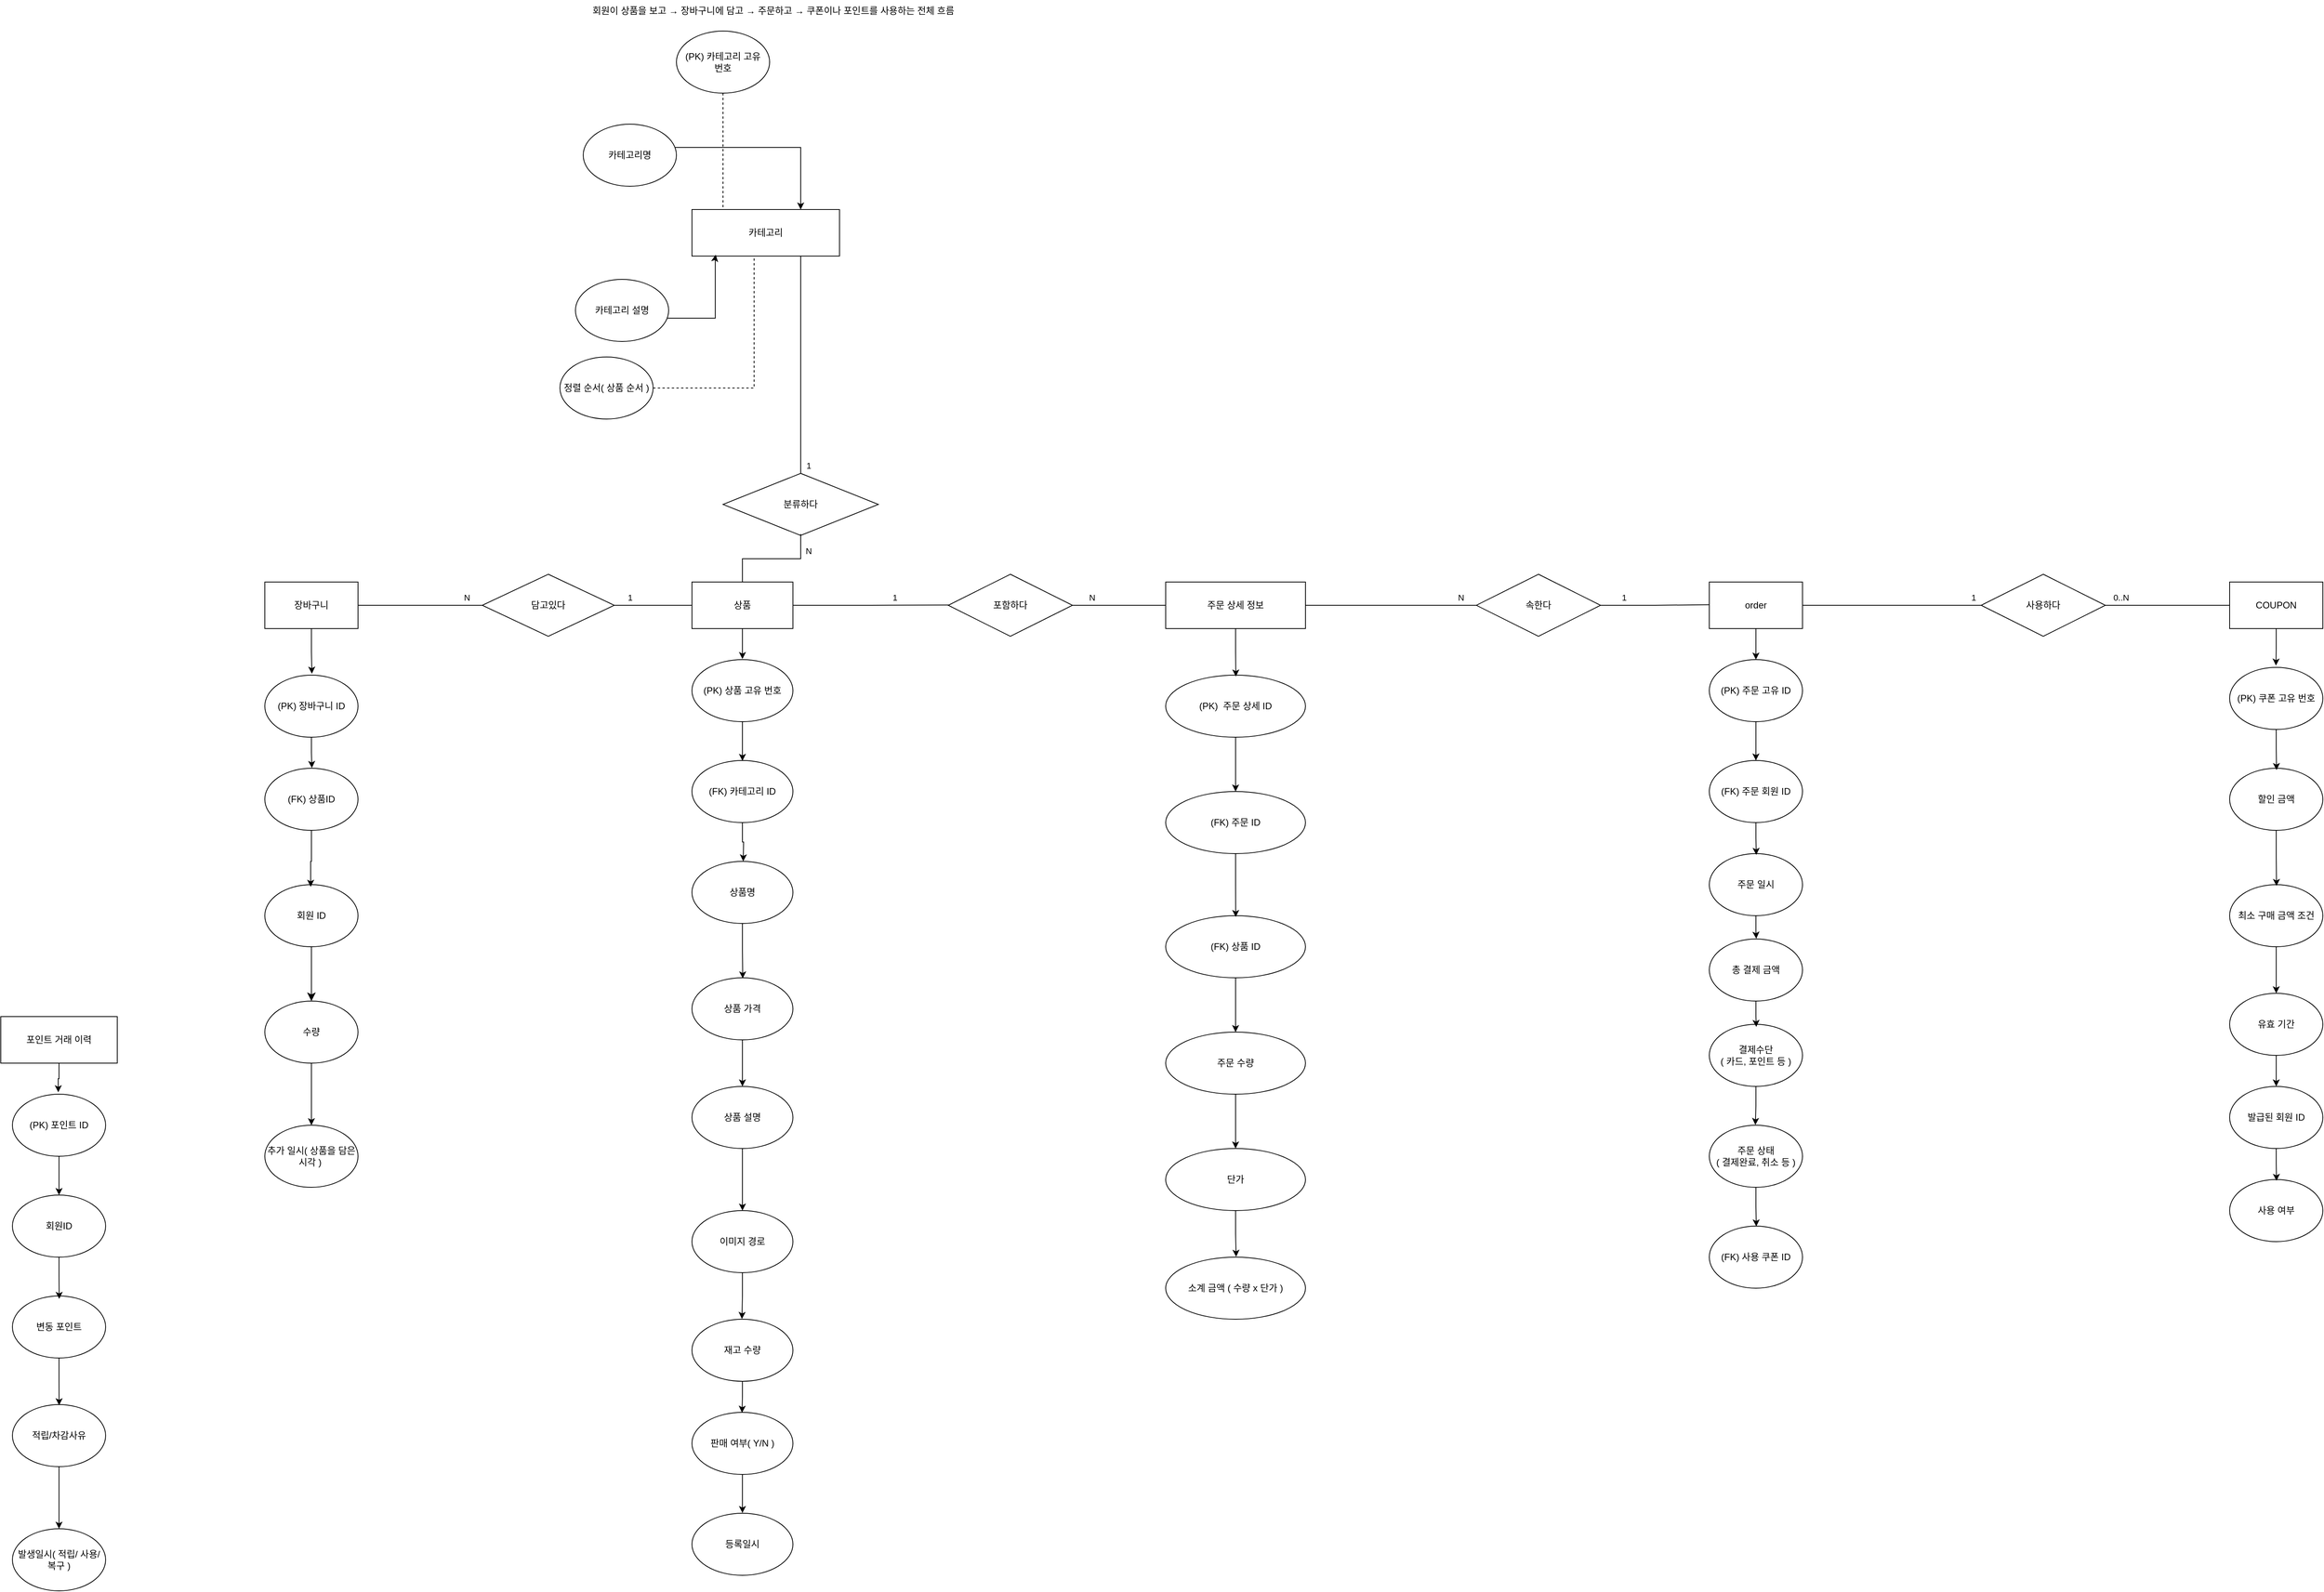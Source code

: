<mxfile version="28.2.8">
  <diagram name="페이지-1" id="1E5nxSzmwWhJXe0eH9Uy">
    <mxGraphModel dx="2780" dy="2992" grid="1" gridSize="10" guides="1" tooltips="1" connect="1" arrows="1" fold="1" page="1" pageScale="1" pageWidth="827" pageHeight="1169" math="0" shadow="0">
      <root>
        <mxCell id="0" />
        <mxCell id="1" parent="0" />
        <mxCell id="8ZODNKoXSi0vi0gIEt4L-1" value="회원이 상품을 보고 → 장바구니에 담고 → 주문하고 → 쿠폰이나 포인트를 사용하는 전체 흐름" style="text;whiteSpace=wrap;html=1;" vertex="1" parent="1">
          <mxGeometry x="940" y="200" width="500" height="40" as="geometry" />
        </mxCell>
        <mxCell id="8ZODNKoXSi0vi0gIEt4L-2" value="카테고리" style="rounded=0;whiteSpace=wrap;html=1;" vertex="1" parent="1">
          <mxGeometry x="1070" y="470" width="190" height="60" as="geometry" />
        </mxCell>
        <mxCell id="8ZODNKoXSi0vi0gIEt4L-3" style="edgeStyle=orthogonalEdgeStyle;rounded=0;orthogonalLoop=1;jettySize=auto;html=1;" edge="1" parent="1" source="8ZODNKoXSi0vi0gIEt4L-4" target="8ZODNKoXSi0vi0gIEt4L-2">
          <mxGeometry relative="1" as="geometry">
            <Array as="points">
              <mxPoint x="1210" y="390" />
            </Array>
          </mxGeometry>
        </mxCell>
        <mxCell id="8ZODNKoXSi0vi0gIEt4L-4" value="카테고리명" style="ellipse;whiteSpace=wrap;html=1;" vertex="1" parent="1">
          <mxGeometry x="930" y="360" width="120" height="80" as="geometry" />
        </mxCell>
        <mxCell id="8ZODNKoXSi0vi0gIEt4L-5" style="edgeStyle=orthogonalEdgeStyle;rounded=0;orthogonalLoop=1;jettySize=auto;html=1;dashed=1;endArrow=none;endFill=0;" edge="1" parent="1" source="8ZODNKoXSi0vi0gIEt4L-6" target="8ZODNKoXSi0vi0gIEt4L-2">
          <mxGeometry relative="1" as="geometry">
            <Array as="points">
              <mxPoint x="1110" y="430" />
              <mxPoint x="1110" y="430" />
            </Array>
          </mxGeometry>
        </mxCell>
        <mxCell id="8ZODNKoXSi0vi0gIEt4L-6" value="(PK) 카테고리 고유&lt;div&gt;번호&lt;/div&gt;" style="ellipse;whiteSpace=wrap;html=1;" vertex="1" parent="1">
          <mxGeometry x="1050" y="240" width="120" height="80" as="geometry" />
        </mxCell>
        <mxCell id="8ZODNKoXSi0vi0gIEt4L-7" value="카테고리 설명" style="ellipse;whiteSpace=wrap;html=1;" vertex="1" parent="1">
          <mxGeometry x="920" y="560" width="120" height="80" as="geometry" />
        </mxCell>
        <mxCell id="8ZODNKoXSi0vi0gIEt4L-8" style="edgeStyle=orthogonalEdgeStyle;rounded=0;orthogonalLoop=1;jettySize=auto;html=1;entryX=0.161;entryY=0.97;entryDx=0;entryDy=0;entryPerimeter=0;" edge="1" parent="1" source="8ZODNKoXSi0vi0gIEt4L-7" target="8ZODNKoXSi0vi0gIEt4L-2">
          <mxGeometry relative="1" as="geometry">
            <Array as="points">
              <mxPoint x="1100" y="610" />
              <mxPoint x="1100" y="532" />
            </Array>
          </mxGeometry>
        </mxCell>
        <mxCell id="8ZODNKoXSi0vi0gIEt4L-9" value="정렬 순서( 상품 순서 )" style="ellipse;whiteSpace=wrap;html=1;" vertex="1" parent="1">
          <mxGeometry x="900" y="660" width="120" height="80" as="geometry" />
        </mxCell>
        <mxCell id="8ZODNKoXSi0vi0gIEt4L-10" style="edgeStyle=orthogonalEdgeStyle;rounded=0;orthogonalLoop=1;jettySize=auto;html=1;entryX=0.684;entryY=1;entryDx=0;entryDy=0;entryPerimeter=0;dashed=1;endArrow=none;endFill=0;" edge="1" parent="1" source="8ZODNKoXSi0vi0gIEt4L-9" target="8ZODNKoXSi0vi0gIEt4L-2">
          <mxGeometry relative="1" as="geometry">
            <Array as="points">
              <mxPoint x="1150" y="700" />
              <mxPoint x="1150" y="530" />
            </Array>
          </mxGeometry>
        </mxCell>
        <mxCell id="8ZODNKoXSi0vi0gIEt4L-11" value="1" style="endArrow=none;html=1;rounded=0;exitX=0.5;exitY=0;exitDx=0;exitDy=0;exitPerimeter=0;" edge="1" parent="1" source="8ZODNKoXSi0vi0gIEt4L-12">
          <mxGeometry x="-0.929" y="-10" width="50" height="50" relative="1" as="geometry">
            <mxPoint x="1210" y="810" as="sourcePoint" />
            <mxPoint x="1210" y="530" as="targetPoint" />
            <mxPoint as="offset" />
          </mxGeometry>
        </mxCell>
        <mxCell id="8ZODNKoXSi0vi0gIEt4L-12" value="분류하다" style="rhombus;whiteSpace=wrap;html=1;" vertex="1" parent="1">
          <mxGeometry x="1110" y="810" width="200" height="80" as="geometry" />
        </mxCell>
        <mxCell id="8ZODNKoXSi0vi0gIEt4L-13" value="1" style="edgeStyle=orthogonalEdgeStyle;rounded=0;orthogonalLoop=1;jettySize=auto;html=1;endArrow=none;endFill=0;" edge="1" parent="1" source="8ZODNKoXSi0vi0gIEt4L-14" target="8ZODNKoXSi0vi0gIEt4L-84">
          <mxGeometry x="0.6" y="-10" relative="1" as="geometry">
            <mxPoint x="930" y="980" as="targetPoint" />
            <mxPoint as="offset" />
          </mxGeometry>
        </mxCell>
        <mxCell id="8ZODNKoXSi0vi0gIEt4L-14" value="상품" style="rounded=0;whiteSpace=wrap;html=1;" vertex="1" parent="1">
          <mxGeometry x="1070" y="950" width="130" height="60" as="geometry" />
        </mxCell>
        <mxCell id="8ZODNKoXSi0vi0gIEt4L-15" value="N" style="edgeStyle=orthogonalEdgeStyle;rounded=0;orthogonalLoop=1;jettySize=auto;html=1;entryX=0.5;entryY=0.978;entryDx=0;entryDy=0;entryPerimeter=0;endArrow=none;endFill=0;" edge="1" parent="1" source="8ZODNKoXSi0vi0gIEt4L-14" target="8ZODNKoXSi0vi0gIEt4L-12">
          <mxGeometry x="0.682" y="-10" relative="1" as="geometry">
            <mxPoint as="offset" />
          </mxGeometry>
        </mxCell>
        <mxCell id="8ZODNKoXSi0vi0gIEt4L-16" value="(PK) 상품 고유 번호" style="ellipse;whiteSpace=wrap;html=1;" vertex="1" parent="1">
          <mxGeometry x="1070" y="1050" width="130" height="80" as="geometry" />
        </mxCell>
        <mxCell id="8ZODNKoXSi0vi0gIEt4L-17" style="edgeStyle=orthogonalEdgeStyle;rounded=0;orthogonalLoop=1;jettySize=auto;html=1;entryX=0.5;entryY=-0.009;entryDx=0;entryDy=0;entryPerimeter=0;" edge="1" parent="1" source="8ZODNKoXSi0vi0gIEt4L-14" target="8ZODNKoXSi0vi0gIEt4L-16">
          <mxGeometry relative="1" as="geometry" />
        </mxCell>
        <mxCell id="8ZODNKoXSi0vi0gIEt4L-18" value="(FK) 카테고리 ID" style="ellipse;whiteSpace=wrap;html=1;" vertex="1" parent="1">
          <mxGeometry x="1070" y="1180" width="130" height="80" as="geometry" />
        </mxCell>
        <mxCell id="8ZODNKoXSi0vi0gIEt4L-19" style="edgeStyle=orthogonalEdgeStyle;rounded=0;orthogonalLoop=1;jettySize=auto;html=1;entryX=0.5;entryY=0.006;entryDx=0;entryDy=0;entryPerimeter=0;" edge="1" parent="1" source="8ZODNKoXSi0vi0gIEt4L-16" target="8ZODNKoXSi0vi0gIEt4L-18">
          <mxGeometry relative="1" as="geometry" />
        </mxCell>
        <mxCell id="8ZODNKoXSi0vi0gIEt4L-20" value="상품명" style="ellipse;whiteSpace=wrap;html=1;" vertex="1" parent="1">
          <mxGeometry x="1070" y="1310" width="130" height="80" as="geometry" />
        </mxCell>
        <mxCell id="8ZODNKoXSi0vi0gIEt4L-21" style="edgeStyle=orthogonalEdgeStyle;rounded=0;orthogonalLoop=1;jettySize=auto;html=1;" edge="1" parent="1" source="8ZODNKoXSi0vi0gIEt4L-18">
          <mxGeometry relative="1" as="geometry">
            <mxPoint x="1136" y="1310" as="targetPoint" />
          </mxGeometry>
        </mxCell>
        <mxCell id="8ZODNKoXSi0vi0gIEt4L-22" value="상품 가격" style="ellipse;whiteSpace=wrap;html=1;" vertex="1" parent="1">
          <mxGeometry x="1070" y="1460" width="130" height="80" as="geometry" />
        </mxCell>
        <mxCell id="8ZODNKoXSi0vi0gIEt4L-23" style="edgeStyle=orthogonalEdgeStyle;rounded=0;orthogonalLoop=1;jettySize=auto;html=1;" edge="1" parent="1" source="8ZODNKoXSi0vi0gIEt4L-24" target="8ZODNKoXSi0vi0gIEt4L-25">
          <mxGeometry relative="1" as="geometry" />
        </mxCell>
        <mxCell id="8ZODNKoXSi0vi0gIEt4L-24" value="상품 설명" style="ellipse;whiteSpace=wrap;html=1;" vertex="1" parent="1">
          <mxGeometry x="1070" y="1600" width="130" height="80" as="geometry" />
        </mxCell>
        <mxCell id="8ZODNKoXSi0vi0gIEt4L-25" value="이미지 경로" style="ellipse;whiteSpace=wrap;html=1;" vertex="1" parent="1">
          <mxGeometry x="1070" y="1760" width="130" height="80" as="geometry" />
        </mxCell>
        <mxCell id="8ZODNKoXSi0vi0gIEt4L-26" value="재고 수량" style="ellipse;whiteSpace=wrap;html=1;" vertex="1" parent="1">
          <mxGeometry x="1070" y="1900" width="130" height="80" as="geometry" />
        </mxCell>
        <mxCell id="8ZODNKoXSi0vi0gIEt4L-27" value="판매 여부( Y/N )" style="ellipse;whiteSpace=wrap;html=1;" vertex="1" parent="1">
          <mxGeometry x="1070" y="2020" width="130" height="80" as="geometry" />
        </mxCell>
        <mxCell id="8ZODNKoXSi0vi0gIEt4L-28" value="등록일시" style="ellipse;whiteSpace=wrap;html=1;" vertex="1" parent="1">
          <mxGeometry x="1070" y="2150" width="130" height="80" as="geometry" />
        </mxCell>
        <mxCell id="8ZODNKoXSi0vi0gIEt4L-29" style="edgeStyle=orthogonalEdgeStyle;rounded=0;orthogonalLoop=1;jettySize=auto;html=1;entryX=0.503;entryY=0.01;entryDx=0;entryDy=0;entryPerimeter=0;" edge="1" parent="1" source="8ZODNKoXSi0vi0gIEt4L-20" target="8ZODNKoXSi0vi0gIEt4L-22">
          <mxGeometry relative="1" as="geometry" />
        </mxCell>
        <mxCell id="8ZODNKoXSi0vi0gIEt4L-30" style="edgeStyle=orthogonalEdgeStyle;rounded=0;orthogonalLoop=1;jettySize=auto;html=1;entryX=0.5;entryY=0;entryDx=0;entryDy=0;entryPerimeter=0;" edge="1" parent="1" source="8ZODNKoXSi0vi0gIEt4L-22" target="8ZODNKoXSi0vi0gIEt4L-24">
          <mxGeometry relative="1" as="geometry" />
        </mxCell>
        <mxCell id="8ZODNKoXSi0vi0gIEt4L-31" style="edgeStyle=orthogonalEdgeStyle;rounded=0;orthogonalLoop=1;jettySize=auto;html=1;entryX=0.495;entryY=-0.005;entryDx=0;entryDy=0;entryPerimeter=0;" edge="1" parent="1" source="8ZODNKoXSi0vi0gIEt4L-25" target="8ZODNKoXSi0vi0gIEt4L-26">
          <mxGeometry relative="1" as="geometry" />
        </mxCell>
        <mxCell id="8ZODNKoXSi0vi0gIEt4L-32" style="edgeStyle=orthogonalEdgeStyle;rounded=0;orthogonalLoop=1;jettySize=auto;html=1;entryX=0.496;entryY=0.006;entryDx=0;entryDy=0;entryPerimeter=0;" edge="1" parent="1" source="8ZODNKoXSi0vi0gIEt4L-26" target="8ZODNKoXSi0vi0gIEt4L-27">
          <mxGeometry relative="1" as="geometry" />
        </mxCell>
        <mxCell id="8ZODNKoXSi0vi0gIEt4L-33" style="edgeStyle=orthogonalEdgeStyle;rounded=0;orthogonalLoop=1;jettySize=auto;html=1;entryX=0.5;entryY=-0.004;entryDx=0;entryDy=0;entryPerimeter=0;" edge="1" parent="1" source="8ZODNKoXSi0vi0gIEt4L-27" target="8ZODNKoXSi0vi0gIEt4L-28">
          <mxGeometry relative="1" as="geometry" />
        </mxCell>
        <mxCell id="8ZODNKoXSi0vi0gIEt4L-34" value="N" style="edgeStyle=orthogonalEdgeStyle;rounded=0;orthogonalLoop=1;jettySize=auto;html=1;endArrow=none;endFill=0;" edge="1" parent="1" source="8ZODNKoXSi0vi0gIEt4L-35">
          <mxGeometry x="-0.667" y="10" relative="1" as="geometry">
            <mxPoint x="1710" y="980" as="targetPoint" />
            <mxPoint as="offset" />
          </mxGeometry>
        </mxCell>
        <mxCell id="8ZODNKoXSi0vi0gIEt4L-35" value="포함하다" style="rhombus;whiteSpace=wrap;html=1;" vertex="1" parent="1">
          <mxGeometry x="1400" y="940" width="160" height="80" as="geometry" />
        </mxCell>
        <mxCell id="8ZODNKoXSi0vi0gIEt4L-36" value="1" style="edgeStyle=orthogonalEdgeStyle;rounded=0;orthogonalLoop=1;jettySize=auto;html=1;endArrow=none;endFill=0;entryX=0.01;entryY=0.496;entryDx=0;entryDy=0;entryPerimeter=0;" edge="1" parent="1" source="8ZODNKoXSi0vi0gIEt4L-14" target="8ZODNKoXSi0vi0gIEt4L-35">
          <mxGeometry x="0.304" y="10" relative="1" as="geometry">
            <mxPoint x="1430" y="980" as="targetPoint" />
            <mxPoint as="offset" />
          </mxGeometry>
        </mxCell>
        <mxCell id="8ZODNKoXSi0vi0gIEt4L-37" value="주문 상세 정보" style="rounded=0;whiteSpace=wrap;html=1;" vertex="1" parent="1">
          <mxGeometry x="1680" y="950" width="180" height="60" as="geometry" />
        </mxCell>
        <mxCell id="8ZODNKoXSi0vi0gIEt4L-38" value="(PK)&amp;nbsp; 주문 상세 ID" style="ellipse;whiteSpace=wrap;html=1;" vertex="1" parent="1">
          <mxGeometry x="1680" y="1070" width="180" height="80" as="geometry" />
        </mxCell>
        <mxCell id="8ZODNKoXSi0vi0gIEt4L-39" style="edgeStyle=orthogonalEdgeStyle;rounded=0;orthogonalLoop=1;jettySize=auto;html=1;entryX=0.502;entryY=0.022;entryDx=0;entryDy=0;entryPerimeter=0;" edge="1" parent="1" source="8ZODNKoXSi0vi0gIEt4L-37" target="8ZODNKoXSi0vi0gIEt4L-38">
          <mxGeometry relative="1" as="geometry" />
        </mxCell>
        <mxCell id="8ZODNKoXSi0vi0gIEt4L-40" value="(FK) 주문 ID" style="ellipse;whiteSpace=wrap;html=1;" vertex="1" parent="1">
          <mxGeometry x="1680" y="1220" width="180" height="80" as="geometry" />
        </mxCell>
        <mxCell id="8ZODNKoXSi0vi0gIEt4L-41" style="edgeStyle=orthogonalEdgeStyle;rounded=0;orthogonalLoop=1;jettySize=auto;html=1;entryX=0.5;entryY=0;entryDx=0;entryDy=0;entryPerimeter=0;" edge="1" parent="1" source="8ZODNKoXSi0vi0gIEt4L-38" target="8ZODNKoXSi0vi0gIEt4L-40">
          <mxGeometry relative="1" as="geometry" />
        </mxCell>
        <mxCell id="8ZODNKoXSi0vi0gIEt4L-42" value="(FK) 상품 ID" style="ellipse;whiteSpace=wrap;html=1;" vertex="1" parent="1">
          <mxGeometry x="1680" y="1380" width="180" height="80" as="geometry" />
        </mxCell>
        <mxCell id="8ZODNKoXSi0vi0gIEt4L-43" style="edgeStyle=orthogonalEdgeStyle;rounded=0;orthogonalLoop=1;jettySize=auto;html=1;entryX=0.501;entryY=0.021;entryDx=0;entryDy=0;entryPerimeter=0;" edge="1" parent="1" source="8ZODNKoXSi0vi0gIEt4L-40" target="8ZODNKoXSi0vi0gIEt4L-42">
          <mxGeometry relative="1" as="geometry" />
        </mxCell>
        <mxCell id="8ZODNKoXSi0vi0gIEt4L-44" style="edgeStyle=orthogonalEdgeStyle;rounded=0;orthogonalLoop=1;jettySize=auto;html=1;" edge="1" parent="1" source="8ZODNKoXSi0vi0gIEt4L-45" target="8ZODNKoXSi0vi0gIEt4L-47">
          <mxGeometry relative="1" as="geometry" />
        </mxCell>
        <mxCell id="8ZODNKoXSi0vi0gIEt4L-45" value="주문 수량" style="ellipse;whiteSpace=wrap;html=1;" vertex="1" parent="1">
          <mxGeometry x="1680" y="1530" width="180" height="80" as="geometry" />
        </mxCell>
        <mxCell id="8ZODNKoXSi0vi0gIEt4L-46" style="edgeStyle=orthogonalEdgeStyle;rounded=0;orthogonalLoop=1;jettySize=auto;html=1;entryX=0.5;entryY=0;entryDx=0;entryDy=0;entryPerimeter=0;" edge="1" parent="1" source="8ZODNKoXSi0vi0gIEt4L-42" target="8ZODNKoXSi0vi0gIEt4L-45">
          <mxGeometry relative="1" as="geometry" />
        </mxCell>
        <mxCell id="8ZODNKoXSi0vi0gIEt4L-47" value="단가" style="ellipse;whiteSpace=wrap;html=1;" vertex="1" parent="1">
          <mxGeometry x="1680" y="1680" width="180" height="80" as="geometry" />
        </mxCell>
        <mxCell id="8ZODNKoXSi0vi0gIEt4L-48" value="소계 금액 ( 수량 x 단가 )" style="ellipse;whiteSpace=wrap;html=1;" vertex="1" parent="1">
          <mxGeometry x="1680" y="1820" width="180" height="80" as="geometry" />
        </mxCell>
        <mxCell id="8ZODNKoXSi0vi0gIEt4L-49" style="edgeStyle=orthogonalEdgeStyle;rounded=0;orthogonalLoop=1;jettySize=auto;html=1;entryX=0.504;entryY=-0.006;entryDx=0;entryDy=0;entryPerimeter=0;" edge="1" parent="1" source="8ZODNKoXSi0vi0gIEt4L-47" target="8ZODNKoXSi0vi0gIEt4L-48">
          <mxGeometry relative="1" as="geometry" />
        </mxCell>
        <mxCell id="8ZODNKoXSi0vi0gIEt4L-50" value="속한다" style="rhombus;whiteSpace=wrap;html=1;" vertex="1" parent="1">
          <mxGeometry x="2080" y="940" width="160" height="80" as="geometry" />
        </mxCell>
        <mxCell id="8ZODNKoXSi0vi0gIEt4L-51" value="N" style="edgeStyle=orthogonalEdgeStyle;rounded=0;orthogonalLoop=1;jettySize=auto;html=1;entryX=0;entryY=0.5;entryDx=0;entryDy=0;entryPerimeter=0;endArrow=none;endFill=0;" edge="1" parent="1" source="8ZODNKoXSi0vi0gIEt4L-37" target="8ZODNKoXSi0vi0gIEt4L-50">
          <mxGeometry x="0.818" y="10" relative="1" as="geometry">
            <mxPoint as="offset" />
          </mxGeometry>
        </mxCell>
        <mxCell id="8ZODNKoXSi0vi0gIEt4L-52" style="edgeStyle=orthogonalEdgeStyle;rounded=0;orthogonalLoop=1;jettySize=auto;html=1;" edge="1" parent="1" source="8ZODNKoXSi0vi0gIEt4L-53" target="8ZODNKoXSi0vi0gIEt4L-56">
          <mxGeometry relative="1" as="geometry" />
        </mxCell>
        <mxCell id="8ZODNKoXSi0vi0gIEt4L-53" value="order" style="rounded=0;whiteSpace=wrap;html=1;" vertex="1" parent="1">
          <mxGeometry x="2380" y="950" width="120" height="60" as="geometry" />
        </mxCell>
        <mxCell id="8ZODNKoXSi0vi0gIEt4L-54" value="1" style="edgeStyle=orthogonalEdgeStyle;rounded=0;orthogonalLoop=1;jettySize=auto;html=1;entryX=0.001;entryY=0.487;entryDx=0;entryDy=0;entryPerimeter=0;endArrow=none;endFill=0;" edge="1" parent="1" source="8ZODNKoXSi0vi0gIEt4L-50" target="8ZODNKoXSi0vi0gIEt4L-53">
          <mxGeometry x="-0.574" y="10" relative="1" as="geometry">
            <mxPoint as="offset" />
          </mxGeometry>
        </mxCell>
        <mxCell id="8ZODNKoXSi0vi0gIEt4L-55" style="edgeStyle=orthogonalEdgeStyle;rounded=0;orthogonalLoop=1;jettySize=auto;html=1;" edge="1" parent="1" source="8ZODNKoXSi0vi0gIEt4L-56" target="8ZODNKoXSi0vi0gIEt4L-57">
          <mxGeometry relative="1" as="geometry" />
        </mxCell>
        <mxCell id="8ZODNKoXSi0vi0gIEt4L-56" value="(PK) 주문 고유 ID" style="ellipse;whiteSpace=wrap;html=1;" vertex="1" parent="1">
          <mxGeometry x="2380" y="1050" width="120" height="80" as="geometry" />
        </mxCell>
        <mxCell id="8ZODNKoXSi0vi0gIEt4L-57" value="(FK) 주문 회원 ID" style="ellipse;whiteSpace=wrap;html=1;" vertex="1" parent="1">
          <mxGeometry x="2380" y="1180" width="120" height="80" as="geometry" />
        </mxCell>
        <mxCell id="8ZODNKoXSi0vi0gIEt4L-58" value="주문 일시" style="ellipse;whiteSpace=wrap;html=1;" vertex="1" parent="1">
          <mxGeometry x="2380" y="1300" width="120" height="80" as="geometry" />
        </mxCell>
        <mxCell id="8ZODNKoXSi0vi0gIEt4L-59" style="edgeStyle=orthogonalEdgeStyle;rounded=0;orthogonalLoop=1;jettySize=auto;html=1;entryX=0.504;entryY=0.02;entryDx=0;entryDy=0;entryPerimeter=0;" edge="1" parent="1" source="8ZODNKoXSi0vi0gIEt4L-57" target="8ZODNKoXSi0vi0gIEt4L-58">
          <mxGeometry relative="1" as="geometry" />
        </mxCell>
        <mxCell id="8ZODNKoXSi0vi0gIEt4L-60" value="총 결제 금액" style="ellipse;whiteSpace=wrap;html=1;" vertex="1" parent="1">
          <mxGeometry x="2380" y="1410" width="120" height="80" as="geometry" />
        </mxCell>
        <mxCell id="8ZODNKoXSi0vi0gIEt4L-61" style="edgeStyle=orthogonalEdgeStyle;rounded=0;orthogonalLoop=1;jettySize=auto;html=1;entryX=0.504;entryY=-0.005;entryDx=0;entryDy=0;entryPerimeter=0;" edge="1" parent="1" source="8ZODNKoXSi0vi0gIEt4L-58" target="8ZODNKoXSi0vi0gIEt4L-60">
          <mxGeometry relative="1" as="geometry" />
        </mxCell>
        <mxCell id="8ZODNKoXSi0vi0gIEt4L-62" value="결제수단&lt;div&gt;( 카드, 포인트 등 )&lt;/div&gt;" style="ellipse;whiteSpace=wrap;html=1;" vertex="1" parent="1">
          <mxGeometry x="2380" y="1520" width="120" height="80" as="geometry" />
        </mxCell>
        <mxCell id="8ZODNKoXSi0vi0gIEt4L-63" style="edgeStyle=orthogonalEdgeStyle;rounded=0;orthogonalLoop=1;jettySize=auto;html=1;entryX=0.504;entryY=0.041;entryDx=0;entryDy=0;entryPerimeter=0;" edge="1" parent="1" source="8ZODNKoXSi0vi0gIEt4L-60" target="8ZODNKoXSi0vi0gIEt4L-62">
          <mxGeometry relative="1" as="geometry" />
        </mxCell>
        <mxCell id="8ZODNKoXSi0vi0gIEt4L-64" value="주문 상태&lt;div&gt;( 결제완료, 취소 등 )&lt;/div&gt;" style="ellipse;whiteSpace=wrap;html=1;" vertex="1" parent="1">
          <mxGeometry x="2380" y="1650" width="120" height="80" as="geometry" />
        </mxCell>
        <mxCell id="8ZODNKoXSi0vi0gIEt4L-65" style="edgeStyle=orthogonalEdgeStyle;rounded=0;orthogonalLoop=1;jettySize=auto;html=1;entryX=0.494;entryY=-0.005;entryDx=0;entryDy=0;entryPerimeter=0;" edge="1" parent="1" source="8ZODNKoXSi0vi0gIEt4L-62" target="8ZODNKoXSi0vi0gIEt4L-64">
          <mxGeometry relative="1" as="geometry" />
        </mxCell>
        <mxCell id="8ZODNKoXSi0vi0gIEt4L-66" value="(FK) 사용 쿠폰 ID" style="ellipse;whiteSpace=wrap;html=1;" vertex="1" parent="1">
          <mxGeometry x="2380" y="1780" width="120" height="80" as="geometry" />
        </mxCell>
        <mxCell id="8ZODNKoXSi0vi0gIEt4L-67" style="edgeStyle=orthogonalEdgeStyle;rounded=0;orthogonalLoop=1;jettySize=auto;html=1;entryX=0.504;entryY=0.005;entryDx=0;entryDy=0;entryPerimeter=0;" edge="1" parent="1" source="8ZODNKoXSi0vi0gIEt4L-64" target="8ZODNKoXSi0vi0gIEt4L-66">
          <mxGeometry relative="1" as="geometry" />
        </mxCell>
        <mxCell id="8ZODNKoXSi0vi0gIEt4L-68" value="사용하다" style="rhombus;whiteSpace=wrap;html=1;" vertex="1" parent="1">
          <mxGeometry x="2730" y="940" width="160" height="80" as="geometry" />
        </mxCell>
        <mxCell id="8ZODNKoXSi0vi0gIEt4L-69" value="1" style="edgeStyle=orthogonalEdgeStyle;rounded=0;orthogonalLoop=1;jettySize=auto;html=1;entryX=0.01;entryY=0.5;entryDx=0;entryDy=0;entryPerimeter=0;endArrow=none;endFill=0;" edge="1" parent="1" source="8ZODNKoXSi0vi0gIEt4L-53" target="8ZODNKoXSi0vi0gIEt4L-68">
          <mxGeometry x="0.9" y="10" relative="1" as="geometry">
            <mxPoint as="offset" />
          </mxGeometry>
        </mxCell>
        <mxCell id="8ZODNKoXSi0vi0gIEt4L-70" value="COUPON" style="rounded=0;whiteSpace=wrap;html=1;" vertex="1" parent="1">
          <mxGeometry x="3050" y="950" width="120" height="60" as="geometry" />
        </mxCell>
        <mxCell id="8ZODNKoXSi0vi0gIEt4L-71" value="0..N" style="edgeStyle=orthogonalEdgeStyle;rounded=0;orthogonalLoop=1;jettySize=auto;html=1;entryX=0;entryY=0.5;entryDx=0;entryDy=0;entryPerimeter=0;endArrow=none;endFill=0;" edge="1" parent="1" source="8ZODNKoXSi0vi0gIEt4L-68" target="8ZODNKoXSi0vi0gIEt4L-70">
          <mxGeometry x="-0.75" y="10" relative="1" as="geometry">
            <mxPoint as="offset" />
          </mxGeometry>
        </mxCell>
        <mxCell id="8ZODNKoXSi0vi0gIEt4L-72" value="(PK) 쿠폰 고유 번호" style="ellipse;whiteSpace=wrap;html=1;" vertex="1" parent="1">
          <mxGeometry x="3050" y="1060" width="120" height="80" as="geometry" />
        </mxCell>
        <mxCell id="8ZODNKoXSi0vi0gIEt4L-73" style="edgeStyle=orthogonalEdgeStyle;rounded=0;orthogonalLoop=1;jettySize=auto;html=1;entryX=0.497;entryY=-0.029;entryDx=0;entryDy=0;entryPerimeter=0;" edge="1" parent="1" source="8ZODNKoXSi0vi0gIEt4L-70" target="8ZODNKoXSi0vi0gIEt4L-72">
          <mxGeometry relative="1" as="geometry" />
        </mxCell>
        <mxCell id="8ZODNKoXSi0vi0gIEt4L-74" value="할인 금액" style="ellipse;whiteSpace=wrap;html=1;" vertex="1" parent="1">
          <mxGeometry x="3050" y="1190" width="120" height="80" as="geometry" />
        </mxCell>
        <mxCell id="8ZODNKoXSi0vi0gIEt4L-75" style="edgeStyle=orthogonalEdgeStyle;rounded=0;orthogonalLoop=1;jettySize=auto;html=1;entryX=0.503;entryY=0.029;entryDx=0;entryDy=0;entryPerimeter=0;" edge="1" parent="1" source="8ZODNKoXSi0vi0gIEt4L-72" target="8ZODNKoXSi0vi0gIEt4L-74">
          <mxGeometry relative="1" as="geometry" />
        </mxCell>
        <mxCell id="8ZODNKoXSi0vi0gIEt4L-76" value="최소 구매 금액 조건" style="ellipse;whiteSpace=wrap;html=1;" vertex="1" parent="1">
          <mxGeometry x="3050" y="1340" width="120" height="80" as="geometry" />
        </mxCell>
        <mxCell id="8ZODNKoXSi0vi0gIEt4L-77" style="edgeStyle=orthogonalEdgeStyle;rounded=0;orthogonalLoop=1;jettySize=auto;html=1;entryX=0.503;entryY=0.021;entryDx=0;entryDy=0;entryPerimeter=0;" edge="1" parent="1" source="8ZODNKoXSi0vi0gIEt4L-74" target="8ZODNKoXSi0vi0gIEt4L-76">
          <mxGeometry relative="1" as="geometry" />
        </mxCell>
        <mxCell id="8ZODNKoXSi0vi0gIEt4L-78" style="edgeStyle=orthogonalEdgeStyle;rounded=0;orthogonalLoop=1;jettySize=auto;html=1;" edge="1" parent="1" source="8ZODNKoXSi0vi0gIEt4L-79" target="8ZODNKoXSi0vi0gIEt4L-81">
          <mxGeometry relative="1" as="geometry" />
        </mxCell>
        <mxCell id="8ZODNKoXSi0vi0gIEt4L-79" value="유효 기간" style="ellipse;whiteSpace=wrap;html=1;" vertex="1" parent="1">
          <mxGeometry x="3050" y="1480" width="120" height="80" as="geometry" />
        </mxCell>
        <mxCell id="8ZODNKoXSi0vi0gIEt4L-80" style="edgeStyle=orthogonalEdgeStyle;rounded=0;orthogonalLoop=1;jettySize=auto;html=1;entryX=0.5;entryY=0;entryDx=0;entryDy=0;entryPerimeter=0;" edge="1" parent="1" source="8ZODNKoXSi0vi0gIEt4L-76" target="8ZODNKoXSi0vi0gIEt4L-79">
          <mxGeometry relative="1" as="geometry" />
        </mxCell>
        <mxCell id="8ZODNKoXSi0vi0gIEt4L-81" value="발급된 회원 ID" style="ellipse;whiteSpace=wrap;html=1;" vertex="1" parent="1">
          <mxGeometry x="3050" y="1600" width="120" height="80" as="geometry" />
        </mxCell>
        <mxCell id="8ZODNKoXSi0vi0gIEt4L-82" value="사용 여부" style="ellipse;whiteSpace=wrap;html=1;" vertex="1" parent="1">
          <mxGeometry x="3050" y="1720" width="120" height="80" as="geometry" />
        </mxCell>
        <mxCell id="8ZODNKoXSi0vi0gIEt4L-83" style="edgeStyle=orthogonalEdgeStyle;rounded=0;orthogonalLoop=1;jettySize=auto;html=1;entryX=0.503;entryY=0.021;entryDx=0;entryDy=0;entryPerimeter=0;" edge="1" parent="1" source="8ZODNKoXSi0vi0gIEt4L-81" target="8ZODNKoXSi0vi0gIEt4L-82">
          <mxGeometry relative="1" as="geometry" />
        </mxCell>
        <mxCell id="8ZODNKoXSi0vi0gIEt4L-84" value="담고있다" style="rhombus;whiteSpace=wrap;html=1;" vertex="1" parent="1">
          <mxGeometry x="800" y="940" width="170" height="80" as="geometry" />
        </mxCell>
        <mxCell id="8ZODNKoXSi0vi0gIEt4L-85" value="장바구니" style="rounded=0;whiteSpace=wrap;html=1;" vertex="1" parent="1">
          <mxGeometry x="520" y="950" width="120" height="60" as="geometry" />
        </mxCell>
        <mxCell id="8ZODNKoXSi0vi0gIEt4L-86" value="N" style="edgeStyle=orthogonalEdgeStyle;rounded=0;orthogonalLoop=1;jettySize=auto;html=1;entryX=0;entryY=0.5;entryDx=0;entryDy=0;entryPerimeter=0;endArrow=none;endFill=0;" edge="1" parent="1" source="8ZODNKoXSi0vi0gIEt4L-85" target="8ZODNKoXSi0vi0gIEt4L-84">
          <mxGeometry x="0.75" y="10" relative="1" as="geometry">
            <mxPoint as="offset" />
          </mxGeometry>
        </mxCell>
        <mxCell id="8ZODNKoXSi0vi0gIEt4L-87" value="(PK) 장바구니 ID" style="ellipse;whiteSpace=wrap;html=1;" vertex="1" parent="1">
          <mxGeometry x="520" y="1070" width="120" height="80" as="geometry" />
        </mxCell>
        <mxCell id="8ZODNKoXSi0vi0gIEt4L-88" style="edgeStyle=orthogonalEdgeStyle;rounded=0;orthogonalLoop=1;jettySize=auto;html=1;entryX=0.505;entryY=-0.024;entryDx=0;entryDy=0;entryPerimeter=0;" edge="1" parent="1" source="8ZODNKoXSi0vi0gIEt4L-85" target="8ZODNKoXSi0vi0gIEt4L-87">
          <mxGeometry relative="1" as="geometry" />
        </mxCell>
        <mxCell id="8ZODNKoXSi0vi0gIEt4L-89" value="(FK) 상품ID" style="ellipse;whiteSpace=wrap;html=1;" vertex="1" parent="1">
          <mxGeometry x="520" y="1190" width="120" height="80" as="geometry" />
        </mxCell>
        <mxCell id="8ZODNKoXSi0vi0gIEt4L-90" style="edgeStyle=orthogonalEdgeStyle;rounded=0;orthogonalLoop=1;jettySize=auto;html=1;entryX=0.505;entryY=-0.005;entryDx=0;entryDy=0;entryPerimeter=0;" edge="1" parent="1" source="8ZODNKoXSi0vi0gIEt4L-87" target="8ZODNKoXSi0vi0gIEt4L-89">
          <mxGeometry relative="1" as="geometry" />
        </mxCell>
        <mxCell id="8ZODNKoXSi0vi0gIEt4L-91" value="" style="edgeStyle=none;curved=1;rounded=0;orthogonalLoop=1;jettySize=auto;html=1;fontSize=12;startSize=8;endSize=8;" edge="1" parent="1" source="8ZODNKoXSi0vi0gIEt4L-92" target="8ZODNKoXSi0vi0gIEt4L-103">
          <mxGeometry relative="1" as="geometry" />
        </mxCell>
        <mxCell id="8ZODNKoXSi0vi0gIEt4L-92" value="회원 ID" style="ellipse;whiteSpace=wrap;html=1;" vertex="1" parent="1">
          <mxGeometry x="520" y="1340" width="120" height="80" as="geometry" />
        </mxCell>
        <mxCell id="8ZODNKoXSi0vi0gIEt4L-93" style="edgeStyle=orthogonalEdgeStyle;rounded=0;orthogonalLoop=1;jettySize=auto;html=1;entryX=0.492;entryY=0.034;entryDx=0;entryDy=0;entryPerimeter=0;" edge="1" parent="1" source="8ZODNKoXSi0vi0gIEt4L-89" target="8ZODNKoXSi0vi0gIEt4L-92">
          <mxGeometry relative="1" as="geometry">
            <Array as="points">
              <mxPoint x="580" y="1310" />
              <mxPoint x="579" y="1310" />
            </Array>
          </mxGeometry>
        </mxCell>
        <mxCell id="8ZODNKoXSi0vi0gIEt4L-94" value="포인트 거래 이력" style="rounded=0;whiteSpace=wrap;html=1;" vertex="1" parent="1">
          <mxGeometry x="180" y="1510" width="150" height="60" as="geometry" />
        </mxCell>
        <mxCell id="8ZODNKoXSi0vi0gIEt4L-95" style="edgeStyle=orthogonalEdgeStyle;rounded=0;orthogonalLoop=1;jettySize=auto;html=1;" edge="1" parent="1" source="8ZODNKoXSi0vi0gIEt4L-96" target="8ZODNKoXSi0vi0gIEt4L-98">
          <mxGeometry relative="1" as="geometry" />
        </mxCell>
        <mxCell id="8ZODNKoXSi0vi0gIEt4L-96" value="(PK) 포인트 ID" style="ellipse;whiteSpace=wrap;html=1;" vertex="1" parent="1">
          <mxGeometry x="195" y="1610" width="120" height="80" as="geometry" />
        </mxCell>
        <mxCell id="8ZODNKoXSi0vi0gIEt4L-97" style="edgeStyle=orthogonalEdgeStyle;rounded=0;orthogonalLoop=1;jettySize=auto;html=1;entryX=0.492;entryY=-0.031;entryDx=0;entryDy=0;entryPerimeter=0;" edge="1" parent="1" source="8ZODNKoXSi0vi0gIEt4L-94" target="8ZODNKoXSi0vi0gIEt4L-96">
          <mxGeometry relative="1" as="geometry" />
        </mxCell>
        <mxCell id="8ZODNKoXSi0vi0gIEt4L-98" value="회원ID" style="ellipse;whiteSpace=wrap;html=1;" vertex="1" parent="1">
          <mxGeometry x="195" y="1740" width="120" height="80" as="geometry" />
        </mxCell>
        <mxCell id="8ZODNKoXSi0vi0gIEt4L-99" value="변동 포인트" style="ellipse;whiteSpace=wrap;html=1;" vertex="1" parent="1">
          <mxGeometry x="195" y="1870" width="120" height="80" as="geometry" />
        </mxCell>
        <mxCell id="8ZODNKoXSi0vi0gIEt4L-100" style="edgeStyle=orthogonalEdgeStyle;rounded=0;orthogonalLoop=1;jettySize=auto;html=1;entryX=0.502;entryY=0.047;entryDx=0;entryDy=0;entryPerimeter=0;" edge="1" parent="1" source="8ZODNKoXSi0vi0gIEt4L-98" target="8ZODNKoXSi0vi0gIEt4L-99">
          <mxGeometry relative="1" as="geometry" />
        </mxCell>
        <mxCell id="8ZODNKoXSi0vi0gIEt4L-105" value="" style="edgeStyle=orthogonalEdgeStyle;rounded=0;orthogonalLoop=1;jettySize=auto;html=1;" edge="1" parent="1" source="8ZODNKoXSi0vi0gIEt4L-101" target="8ZODNKoXSi0vi0gIEt4L-104">
          <mxGeometry relative="1" as="geometry" />
        </mxCell>
        <mxCell id="8ZODNKoXSi0vi0gIEt4L-101" value="적립/차감사유" style="ellipse;whiteSpace=wrap;html=1;" vertex="1" parent="1">
          <mxGeometry x="195" y="2010" width="120" height="80" as="geometry" />
        </mxCell>
        <mxCell id="8ZODNKoXSi0vi0gIEt4L-102" style="edgeStyle=orthogonalEdgeStyle;rounded=0;orthogonalLoop=1;jettySize=auto;html=1;entryX=0.501;entryY=0.011;entryDx=0;entryDy=0;entryPerimeter=0;" edge="1" parent="1" source="8ZODNKoXSi0vi0gIEt4L-99" target="8ZODNKoXSi0vi0gIEt4L-101">
          <mxGeometry relative="1" as="geometry" />
        </mxCell>
        <mxCell id="8ZODNKoXSi0vi0gIEt4L-107" value="" style="edgeStyle=orthogonalEdgeStyle;rounded=0;orthogonalLoop=1;jettySize=auto;html=1;" edge="1" parent="1" source="8ZODNKoXSi0vi0gIEt4L-103" target="8ZODNKoXSi0vi0gIEt4L-106">
          <mxGeometry relative="1" as="geometry" />
        </mxCell>
        <mxCell id="8ZODNKoXSi0vi0gIEt4L-103" value="수량" style="ellipse;whiteSpace=wrap;html=1;" vertex="1" parent="1">
          <mxGeometry x="520" y="1490" width="120" height="80" as="geometry" />
        </mxCell>
        <mxCell id="8ZODNKoXSi0vi0gIEt4L-104" value="발생일시( 적립/ 사용/ 복구 )" style="ellipse;whiteSpace=wrap;html=1;" vertex="1" parent="1">
          <mxGeometry x="195" y="2170" width="120" height="80" as="geometry" />
        </mxCell>
        <mxCell id="8ZODNKoXSi0vi0gIEt4L-106" value="추가 일시( 상품을 담은 시각 )&amp;nbsp;" style="ellipse;whiteSpace=wrap;html=1;" vertex="1" parent="1">
          <mxGeometry x="520" y="1650" width="120" height="80" as="geometry" />
        </mxCell>
      </root>
    </mxGraphModel>
  </diagram>
</mxfile>
